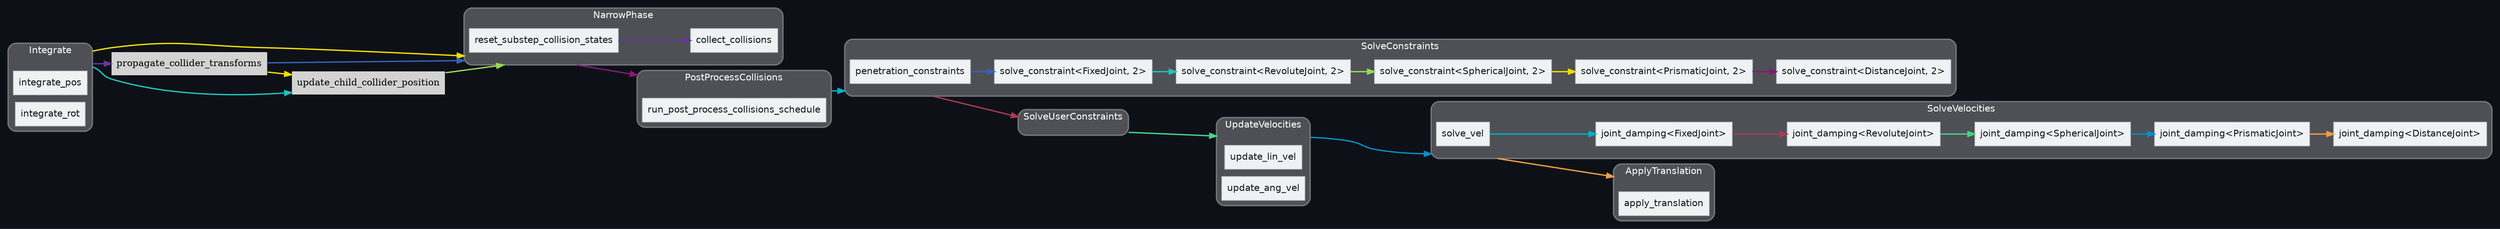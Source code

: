 digraph "" {
	"compound"="true";
	"splines"="spline";
	"rankdir"="LR";
	"bgcolor"="#0d1117";
	"fontname"="Helvetica";
	"nodesep"="0.15";
	edge ["penwidth"="2"];
	node ["shape"="box", "style"="filled"];
	subgraph "clusternode_Set(0)" {
		"style"="rounded,filled";
		"label"="Integrate";
		"tooltip"="Integrate";
		"fillcolor"="#ffffff44";
		"fontcolor"="#ffffff";
		"color"="#ffffff50";
		"penwidth"="2";
		"set_marker_node_Set(0)" ["style"="invis", "label"="", "height"="0", "shape"="point"]
		"node_System(1)" ["label"="integrate_pos", "tooltip"="bevy_xpbd_3d::plugins::integrator::integrate_pos", "fillcolor"="#eff1f3", "fontname"="Helvetica", "fontcolor"="#15191d", "color"="#b4bec7", "penwidth"="1"]
		"node_System(2)" ["label"="integrate_rot", "tooltip"="bevy_xpbd_3d::plugins::integrator::integrate_rot", "fillcolor"="#eff1f3", "fontname"="Helvetica", "fontcolor"="#15191d", "color"="#b4bec7", "penwidth"="1"]
	}
	
	subgraph "clusternode_Set(1)" {
		"style"="rounded,filled";
		"label"="NarrowPhase";
		"tooltip"="NarrowPhase";
		"fillcolor"="#ffffff44";
		"fontcolor"="#ffffff";
		"color"="#ffffff50";
		"penwidth"="2";
		"set_marker_node_Set(1)" ["style"="invis", "label"="", "height"="0", "shape"="point"]
		"node_System(3)" ["label"="reset_substep_collision_states", "tooltip"="bevy_xpbd_3d::plugins::collision::narrow_phase::reset_substep_collision_states", "fillcolor"="#eff1f3", "fontname"="Helvetica", "fontcolor"="#15191d", "color"="#b4bec7", "penwidth"="1"]
		"node_System(4)" ["label"="collect_collisions", "tooltip"="bevy_xpbd_3d::plugins::collision::narrow_phase::collect_collisions", "fillcolor"="#eff1f3", "fontname"="Helvetica", "fontcolor"="#15191d", "color"="#b4bec7", "penwidth"="1"]
	}
	
	subgraph "clusternode_Set(2)" {
		"style"="rounded,filled";
		"label"="PostProcessCollisions";
		"tooltip"="PostProcessCollisions";
		"fillcolor"="#ffffff44";
		"fontcolor"="#ffffff";
		"color"="#ffffff50";
		"penwidth"="2";
		"set_marker_node_Set(2)" ["style"="invis", "label"="", "height"="0", "shape"="point"]
		"node_System(0)" ["label"="run_post_process_collisions_schedule", "tooltip"="bevy_xpbd_3d::plugins::setup::run_post_process_collisions_schedule", "fillcolor"="#eff1f3", "fontname"="Helvetica", "fontcolor"="#15191d", "color"="#b4bec7", "penwidth"="1"]
	}
	
	subgraph "clusternode_Set(3)" {
		"style"="rounded,filled";
		"label"="SolveConstraints";
		"tooltip"="SolveConstraints";
		"fillcolor"="#ffffff44";
		"fontcolor"="#ffffff";
		"color"="#ffffff50";
		"penwidth"="2";
		"set_marker_node_Set(3)" ["style"="invis", "label"="", "height"="0", "shape"="point"]
		"node_System(5)" ["label"="penetration_constraints", "tooltip"="bevy_xpbd_3d::plugins::solver::penetration_constraints", "fillcolor"="#eff1f3", "fontname"="Helvetica", "fontcolor"="#15191d", "color"="#b4bec7", "penwidth"="1"]
		"node_System(6)" ["label"="solve_constraint<FixedJoint, 2>", "tooltip"="bevy_xpbd_3d::plugins::solver::solve_constraint<bevy_xpbd_3d::constraints::joints::fixed::FixedJoint, 2>", "fillcolor"="#eff1f3", "fontname"="Helvetica", "fontcolor"="#15191d", "color"="#b4bec7", "penwidth"="1"]
		"node_System(7)" ["label"="solve_constraint<RevoluteJoint, 2>", "tooltip"="bevy_xpbd_3d::plugins::solver::solve_constraint<bevy_xpbd_3d::constraints::joints::revolute::RevoluteJoint, 2>", "fillcolor"="#eff1f3", "fontname"="Helvetica", "fontcolor"="#15191d", "color"="#b4bec7", "penwidth"="1"]
		"node_System(8)" ["label"="solve_constraint<SphericalJoint, 2>", "tooltip"="bevy_xpbd_3d::plugins::solver::solve_constraint<bevy_xpbd_3d::constraints::joints::spherical::SphericalJoint, 2>", "fillcolor"="#eff1f3", "fontname"="Helvetica", "fontcolor"="#15191d", "color"="#b4bec7", "penwidth"="1"]
		"node_System(9)" ["label"="solve_constraint<PrismaticJoint, 2>", "tooltip"="bevy_xpbd_3d::plugins::solver::solve_constraint<bevy_xpbd_3d::constraints::joints::prismatic::PrismaticJoint, 2>", "fillcolor"="#eff1f3", "fontname"="Helvetica", "fontcolor"="#15191d", "color"="#b4bec7", "penwidth"="1"]
		"node_System(10)" ["label"="solve_constraint<DistanceJoint, 2>", "tooltip"="bevy_xpbd_3d::plugins::solver::solve_constraint<bevy_xpbd_3d::constraints::joints::distance::DistanceJoint, 2>", "fillcolor"="#eff1f3", "fontname"="Helvetica", "fontcolor"="#15191d", "color"="#b4bec7", "penwidth"="1"]
	}
	
	subgraph "clusternode_Set(4)" {
		"style"="rounded,filled";
		"label"="SolveUserConstraints";
		"tooltip"="SolveUserConstraints";
		"fillcolor"="#ffffff44";
		"fontcolor"="#ffffff";
		"color"="#ffffff50";
		"penwidth"="2";
		"set_marker_node_Set(4)" ["style"="invis", "label"="", "height"="0", "shape"="point"]
	}
	
	subgraph "clusternode_Set(5)" {
		"style"="rounded,filled";
		"label"="UpdateVelocities";
		"tooltip"="UpdateVelocities";
		"fillcolor"="#ffffff44";
		"fontcolor"="#ffffff";
		"color"="#ffffff50";
		"penwidth"="2";
		"set_marker_node_Set(5)" ["style"="invis", "label"="", "height"="0", "shape"="point"]
		"node_System(11)" ["label"="update_lin_vel", "tooltip"="bevy_xpbd_3d::plugins::solver::update_lin_vel", "fillcolor"="#eff1f3", "fontname"="Helvetica", "fontcolor"="#15191d", "color"="#b4bec7", "penwidth"="1"]
		"node_System(12)" ["label"="update_ang_vel", "tooltip"="bevy_xpbd_3d::plugins::solver::update_ang_vel", "fillcolor"="#eff1f3", "fontname"="Helvetica", "fontcolor"="#15191d", "color"="#b4bec7", "penwidth"="1"]
	}
	
	subgraph "clusternode_Set(6)" {
		"style"="rounded,filled";
		"label"="SolveVelocities";
		"tooltip"="SolveVelocities";
		"fillcolor"="#ffffff44";
		"fontcolor"="#ffffff";
		"color"="#ffffff50";
		"penwidth"="2";
		"set_marker_node_Set(6)" ["style"="invis", "label"="", "height"="0", "shape"="point"]
		"node_System(13)" ["label"="solve_vel", "tooltip"="bevy_xpbd_3d::plugins::solver::solve_vel", "fillcolor"="#eff1f3", "fontname"="Helvetica", "fontcolor"="#15191d", "color"="#b4bec7", "penwidth"="1"]
		"node_System(14)" ["label"="joint_damping<FixedJoint>", "tooltip"="bevy_xpbd_3d::plugins::solver::joint_damping<bevy_xpbd_3d::constraints::joints::fixed::FixedJoint>", "fillcolor"="#eff1f3", "fontname"="Helvetica", "fontcolor"="#15191d", "color"="#b4bec7", "penwidth"="1"]
		"node_System(15)" ["label"="joint_damping<RevoluteJoint>", "tooltip"="bevy_xpbd_3d::plugins::solver::joint_damping<bevy_xpbd_3d::constraints::joints::revolute::RevoluteJoint>", "fillcolor"="#eff1f3", "fontname"="Helvetica", "fontcolor"="#15191d", "color"="#b4bec7", "penwidth"="1"]
		"node_System(16)" ["label"="joint_damping<SphericalJoint>", "tooltip"="bevy_xpbd_3d::plugins::solver::joint_damping<bevy_xpbd_3d::constraints::joints::spherical::SphericalJoint>", "fillcolor"="#eff1f3", "fontname"="Helvetica", "fontcolor"="#15191d", "color"="#b4bec7", "penwidth"="1"]
		"node_System(17)" ["label"="joint_damping<PrismaticJoint>", "tooltip"="bevy_xpbd_3d::plugins::solver::joint_damping<bevy_xpbd_3d::constraints::joints::prismatic::PrismaticJoint>", "fillcolor"="#eff1f3", "fontname"="Helvetica", "fontcolor"="#15191d", "color"="#b4bec7", "penwidth"="1"]
		"node_System(18)" ["label"="joint_damping<DistanceJoint>", "tooltip"="bevy_xpbd_3d::plugins::solver::joint_damping<bevy_xpbd_3d::constraints::joints::distance::DistanceJoint>", "fillcolor"="#eff1f3", "fontname"="Helvetica", "fontcolor"="#15191d", "color"="#b4bec7", "penwidth"="1"]
	}
	
	subgraph "clusternode_Set(7)" {
		"style"="rounded,filled";
		"label"="ApplyTranslation";
		"tooltip"="ApplyTranslation";
		"fillcolor"="#ffffff44";
		"fontcolor"="#ffffff";
		"color"="#ffffff50";
		"penwidth"="2";
		"set_marker_node_Set(7)" ["style"="invis", "label"="", "height"="0", "shape"="point"]
		"node_System(19)" ["label"="apply_translation", "tooltip"="bevy_xpbd_3d::plugins::solver::apply_translation", "fillcolor"="#eff1f3", "fontname"="Helvetica", "fontcolor"="#15191d", "color"="#b4bec7", "penwidth"="1"]
	}
	
	"node_System(20)" ["label"="propagate_collider_transforms", "tooltip"="bevy_xpbd_3d::plugins::sync::propagate_collider_transforms"]
	"node_System(21)" ["label"="update_child_collider_position", "tooltip"="bevy_xpbd_3d::plugins::sync::update_child_collider_position"]
	"set_marker_node_Set(0)" -> "set_marker_node_Set(1)" ["lhead"="clusternode_Set(1)", "ltail"="clusternode_Set(0)", "tooltip"="Integrate → NarrowPhase", "color"="#eede00"]
	"set_marker_node_Set(1)" -> "set_marker_node_Set(2)" ["lhead"="clusternode_Set(2)", "ltail"="clusternode_Set(1)", "tooltip"="NarrowPhase → PostProcessCollisions", "color"="#881877"]
	"set_marker_node_Set(2)" -> "set_marker_node_Set(3)" ["lhead"="clusternode_Set(3)", "ltail"="clusternode_Set(2)", "tooltip"="PostProcessCollisions → SolveConstraints", "color"="#00b0cc"]
	"set_marker_node_Set(3)" -> "set_marker_node_Set(4)" ["lhead"="clusternode_Set(4)", "ltail"="clusternode_Set(3)", "tooltip"="SolveConstraints → SolveUserConstraints", "color"="#aa3a55"]
	"set_marker_node_Set(4)" -> "set_marker_node_Set(5)" ["lhead"="clusternode_Set(5)", "ltail"="clusternode_Set(4)", "tooltip"="SolveUserConstraints → UpdateVelocities", "color"="#44d488"]
	"set_marker_node_Set(5)" -> "set_marker_node_Set(6)" ["lhead"="clusternode_Set(6)", "ltail"="clusternode_Set(5)", "tooltip"="UpdateVelocities → SolveVelocities", "color"="#0090cc"]
	"set_marker_node_Set(6)" -> "set_marker_node_Set(7)" ["lhead"="clusternode_Set(7)", "ltail"="clusternode_Set(6)", "tooltip"="SolveVelocities → ApplyTranslation", "color"="#ee9e44"]
	"node_System(3)" -> "node_System(4)" ["lhead"="", "ltail"="", "tooltip"="reset_substep_collision_states → collect_collisions", "color"="#663699"]
	"node_System(5)" -> "node_System(6)" ["lhead"="", "ltail"="", "tooltip"="penetration_constraints → solve_constraint<FixedJoint, 2>", "color"="#3363bb"]
	"node_System(6)" -> "node_System(7)" ["lhead"="", "ltail"="", "tooltip"="solve_constraint<FixedJoint, 2> → solve_constraint<RevoluteJoint, 2>", "color"="#22c2bb"]
	"node_System(7)" -> "node_System(8)" ["lhead"="", "ltail"="", "tooltip"="solve_constraint<RevoluteJoint, 2> → solve_constraint<SphericalJoint, 2>", "color"="#99d955"]
	"node_System(8)" -> "node_System(9)" ["lhead"="", "ltail"="", "tooltip"="solve_constraint<SphericalJoint, 2> → solve_constraint<PrismaticJoint, 2>", "color"="#eede00"]
	"node_System(9)" -> "node_System(10)" ["lhead"="", "ltail"="", "tooltip"="solve_constraint<PrismaticJoint, 2> → solve_constraint<DistanceJoint, 2>", "color"="#881877"]
	"node_System(13)" -> "node_System(14)" ["lhead"="", "ltail"="", "tooltip"="solve_vel → joint_damping<FixedJoint>", "color"="#00b0cc"]
	"node_System(14)" -> "node_System(15)" ["lhead"="", "ltail"="", "tooltip"="joint_damping<FixedJoint> → joint_damping<RevoluteJoint>", "color"="#aa3a55"]
	"node_System(15)" -> "node_System(16)" ["lhead"="", "ltail"="", "tooltip"="joint_damping<RevoluteJoint> → joint_damping<SphericalJoint>", "color"="#44d488"]
	"node_System(16)" -> "node_System(17)" ["lhead"="", "ltail"="", "tooltip"="joint_damping<SphericalJoint> → joint_damping<PrismaticJoint>", "color"="#0090cc"]
	"node_System(17)" -> "node_System(18)" ["lhead"="", "ltail"="", "tooltip"="joint_damping<PrismaticJoint> → joint_damping<DistanceJoint>", "color"="#ee9e44"]
	"set_marker_node_Set(0)" -> "node_System(20)" ["lhead"="", "ltail"="clusternode_Set(0)", "tooltip"="Integrate → propagate_collider_transforms", "color"="#663699"]
	"node_System(20)" -> "set_marker_node_Set(1)" ["lhead"="clusternode_Set(1)", "ltail"="", "tooltip"="propagate_collider_transforms → NarrowPhase", "color"="#3363bb"]
	"set_marker_node_Set(0)" -> "node_System(21)" ["lhead"="", "ltail"="clusternode_Set(0)", "tooltip"="Integrate → update_child_collider_position", "color"="#22c2bb"]
	"node_System(21)" -> "set_marker_node_Set(1)" ["lhead"="clusternode_Set(1)", "ltail"="", "tooltip"="update_child_collider_position → NarrowPhase", "color"="#99d955"]
	"node_System(20)" -> "node_System(21)" ["lhead"="", "ltail"="", "tooltip"="propagate_collider_transforms → update_child_collider_position", "color"="#eede00"]
}
